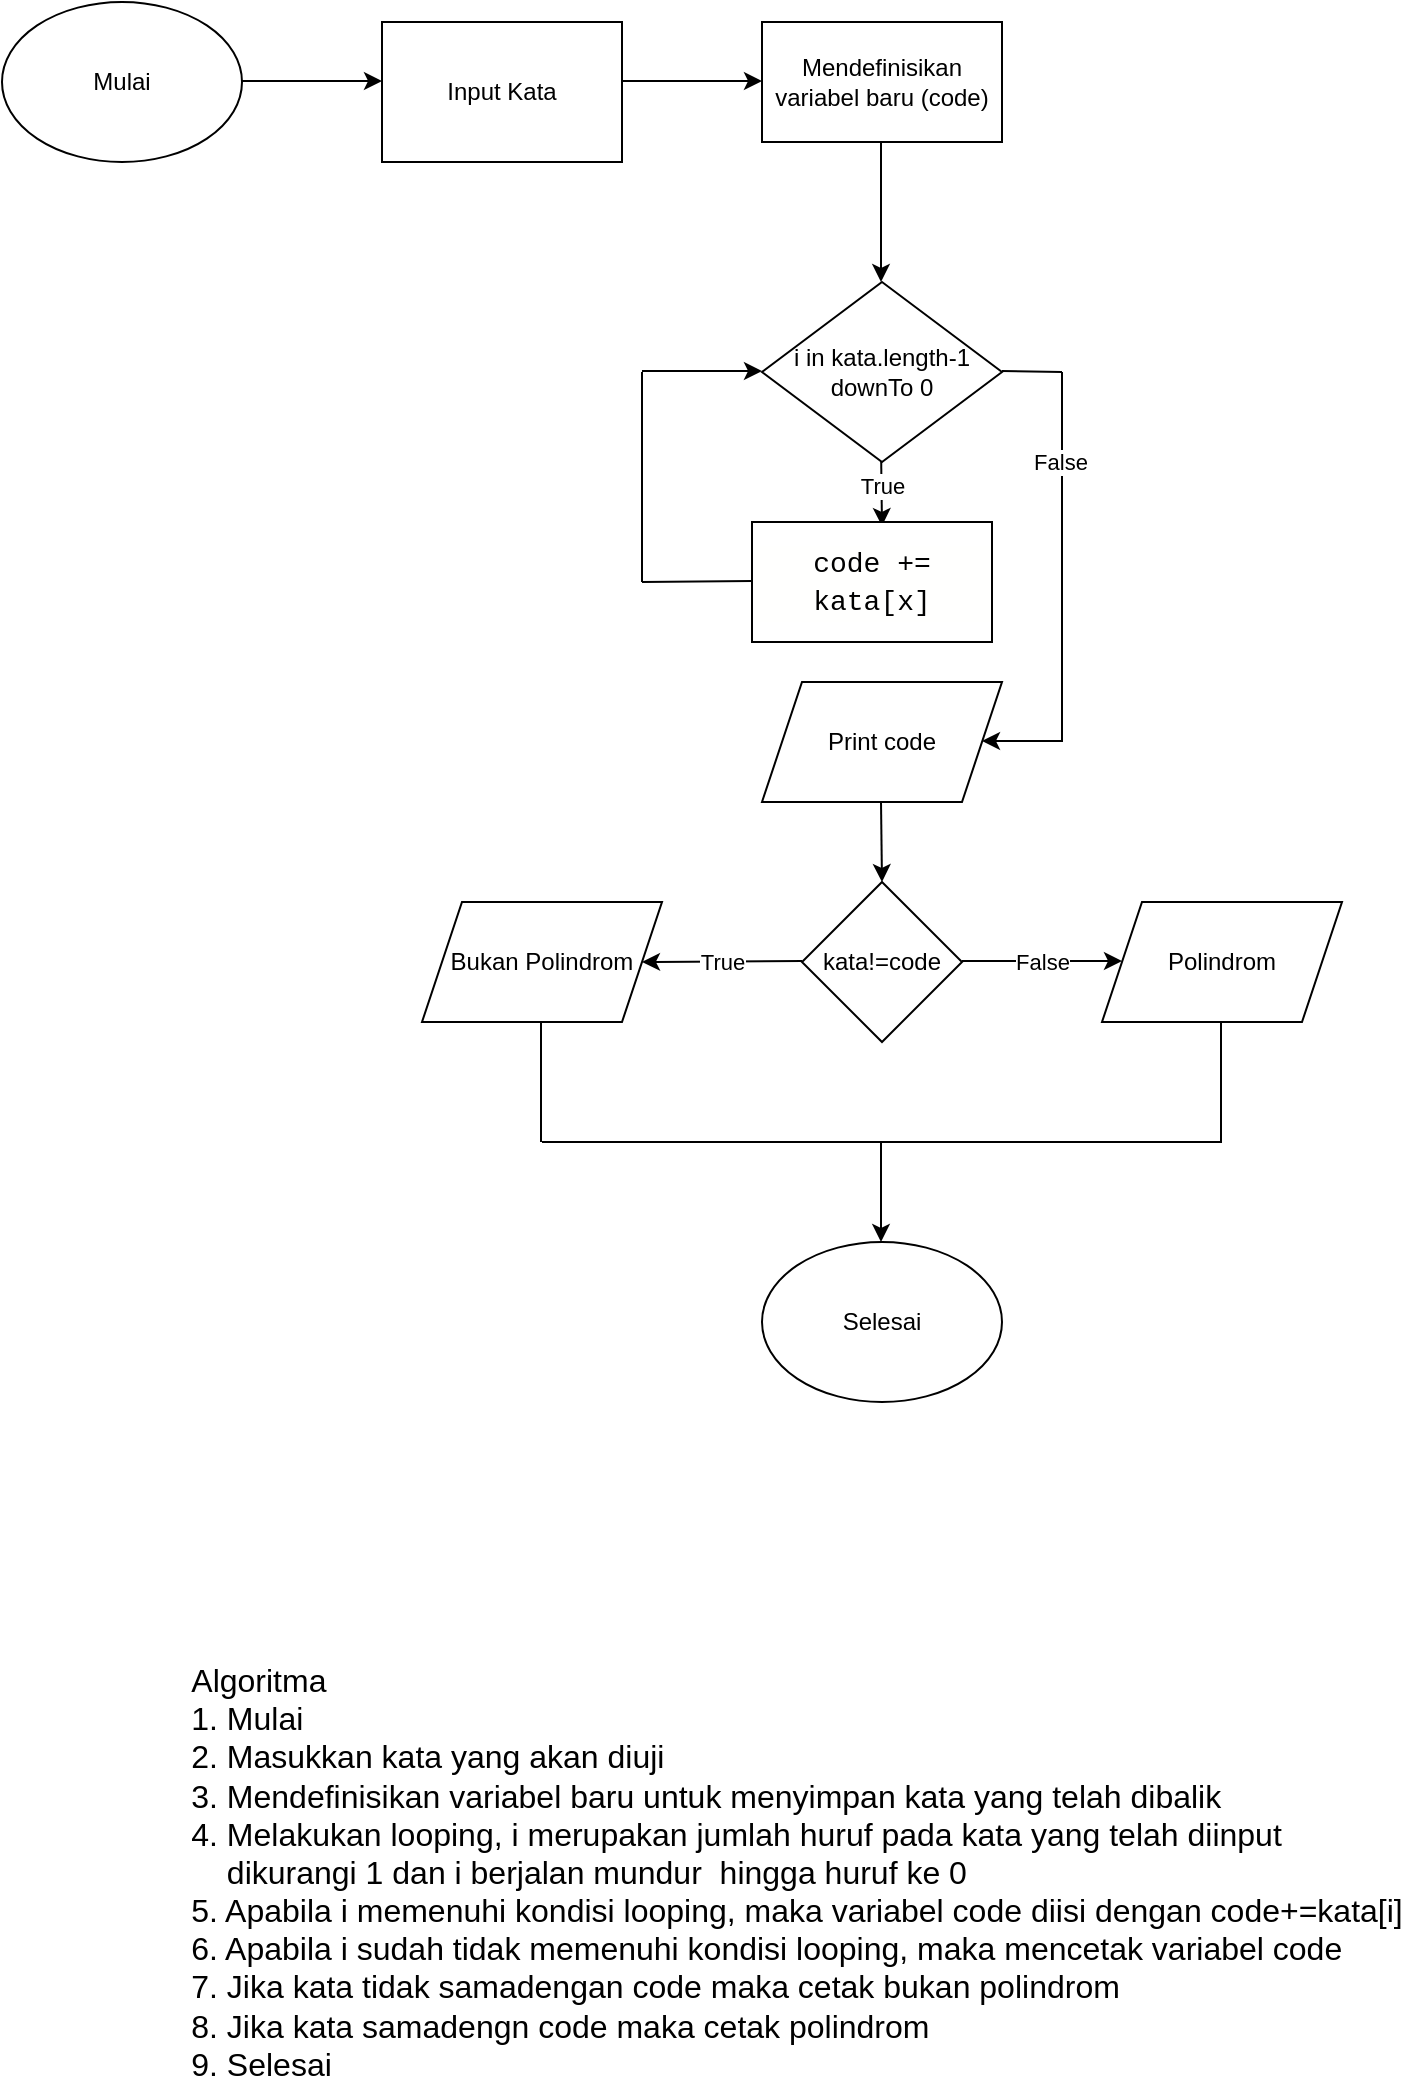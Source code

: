 <mxfile version="13.5.7" type="device" pages="2"><diagram id="C5RBs43oDa-KdzZeNtuy" name="Page-1"><mxGraphModel dx="852" dy="494" grid="1" gridSize="10" guides="1" tooltips="1" connect="1" arrows="1" fold="1" page="1" pageScale="1" pageWidth="827" pageHeight="1169" math="0" shadow="0"><root><mxCell id="WIyWlLk6GJQsqaUBKTNV-0"/><mxCell id="WIyWlLk6GJQsqaUBKTNV-1" parent="WIyWlLk6GJQsqaUBKTNV-0"/><mxCell id="gSjw4nO8g7PbrFcOp4WZ-0" value="Mulai" style="ellipse;whiteSpace=wrap;html=1;" parent="WIyWlLk6GJQsqaUBKTNV-1" vertex="1"><mxGeometry x="50" y="30" width="120" height="80" as="geometry"/></mxCell><mxCell id="gSjw4nO8g7PbrFcOp4WZ-2" value="" style="endArrow=classic;html=1;" parent="WIyWlLk6GJQsqaUBKTNV-1" edge="1"><mxGeometry width="50" height="50" relative="1" as="geometry"><mxPoint x="170" y="69.5" as="sourcePoint"/><mxPoint x="240" y="69.5" as="targetPoint"/></mxGeometry></mxCell><mxCell id="gSjw4nO8g7PbrFcOp4WZ-3" value="Input Kata" style="rounded=0;whiteSpace=wrap;html=1;" parent="WIyWlLk6GJQsqaUBKTNV-1" vertex="1"><mxGeometry x="240" y="40" width="120" height="70" as="geometry"/></mxCell><mxCell id="gSjw4nO8g7PbrFcOp4WZ-4" value="" style="endArrow=classic;html=1;" parent="WIyWlLk6GJQsqaUBKTNV-1" edge="1"><mxGeometry width="50" height="50" relative="1" as="geometry"><mxPoint x="360" y="69.5" as="sourcePoint"/><mxPoint x="430" y="69.5" as="targetPoint"/></mxGeometry></mxCell><mxCell id="gSjw4nO8g7PbrFcOp4WZ-5" value="Mendefinisikan variabel baru (code)" style="rounded=0;whiteSpace=wrap;html=1;" parent="WIyWlLk6GJQsqaUBKTNV-1" vertex="1"><mxGeometry x="430" y="40" width="120" height="60" as="geometry"/></mxCell><mxCell id="gSjw4nO8g7PbrFcOp4WZ-6" value="" style="endArrow=classic;html=1;" parent="WIyWlLk6GJQsqaUBKTNV-1" edge="1"><mxGeometry width="50" height="50" relative="1" as="geometry"><mxPoint x="489.5" y="100" as="sourcePoint"/><mxPoint x="489.5" y="170" as="targetPoint"/></mxGeometry></mxCell><mxCell id="AsL4BmDlJUZQ9zShxBzs-1" value="True" style="endArrow=classic;html=1;" parent="WIyWlLk6GJQsqaUBKTNV-1" edge="1"><mxGeometry width="50" height="50" relative="1" as="geometry"><mxPoint x="489.5" y="252" as="sourcePoint"/><mxPoint x="490" y="292" as="targetPoint"/></mxGeometry></mxCell><mxCell id="AsL4BmDlJUZQ9zShxBzs-2" value="&#10;&#10;&lt;div style=&quot;color: rgb(0, 0, 0); background-color: rgb(255, 255, 254); font-family: consolas, &amp;quot;courier new&amp;quot;, monospace; font-weight: normal; font-size: 14px; line-height: 19px;&quot;&gt;&lt;div&gt;&lt;span style=&quot;color: #000000&quot;&gt;code += kata[x]&lt;/span&gt;&lt;/div&gt;&lt;/div&gt;&#10;&#10;" style="rounded=0;whiteSpace=wrap;html=1;" parent="WIyWlLk6GJQsqaUBKTNV-1" vertex="1"><mxGeometry x="425" y="290" width="120" height="60" as="geometry"/></mxCell><mxCell id="AsL4BmDlJUZQ9zShxBzs-5" value="&lt;span&gt;Print code&lt;/span&gt;" style="shape=parallelogram;perimeter=parallelogramPerimeter;whiteSpace=wrap;html=1;fixedSize=1;" parent="WIyWlLk6GJQsqaUBKTNV-1" vertex="1"><mxGeometry x="430" y="370" width="120" height="60" as="geometry"/></mxCell><mxCell id="AsL4BmDlJUZQ9zShxBzs-6" value="" style="endArrow=classic;html=1;" parent="WIyWlLk6GJQsqaUBKTNV-1" edge="1"><mxGeometry width="50" height="50" relative="1" as="geometry"><mxPoint x="489.5" y="430" as="sourcePoint"/><mxPoint x="490" y="470" as="targetPoint"/></mxGeometry></mxCell><mxCell id="AsL4BmDlJUZQ9zShxBzs-7" value="kata!=code" style="rhombus;whiteSpace=wrap;html=1;" parent="WIyWlLk6GJQsqaUBKTNV-1" vertex="1"><mxGeometry x="450" y="470" width="80" height="80" as="geometry"/></mxCell><mxCell id="AsL4BmDlJUZQ9zShxBzs-8" value="True" style="endArrow=classic;html=1;" parent="WIyWlLk6GJQsqaUBKTNV-1" edge="1"><mxGeometry width="50" height="50" relative="1" as="geometry"><mxPoint x="450" y="509.5" as="sourcePoint"/><mxPoint x="370" y="510" as="targetPoint"/></mxGeometry></mxCell><mxCell id="AsL4BmDlJUZQ9zShxBzs-9" value="False" style="endArrow=classic;html=1;" parent="WIyWlLk6GJQsqaUBKTNV-1" edge="1"><mxGeometry width="50" height="50" relative="1" as="geometry"><mxPoint x="530" y="509.5" as="sourcePoint"/><mxPoint x="610" y="509.5" as="targetPoint"/></mxGeometry></mxCell><mxCell id="AsL4BmDlJUZQ9zShxBzs-10" value="Bukan Polindrom" style="shape=parallelogram;perimeter=parallelogramPerimeter;whiteSpace=wrap;html=1;fixedSize=1;" parent="WIyWlLk6GJQsqaUBKTNV-1" vertex="1"><mxGeometry x="260" y="480" width="120" height="60" as="geometry"/></mxCell><mxCell id="AsL4BmDlJUZQ9zShxBzs-11" value="Polindrom" style="shape=parallelogram;perimeter=parallelogramPerimeter;whiteSpace=wrap;html=1;fixedSize=1;" parent="WIyWlLk6GJQsqaUBKTNV-1" vertex="1"><mxGeometry x="600" y="480" width="120" height="60" as="geometry"/></mxCell><mxCell id="AsL4BmDlJUZQ9zShxBzs-12" value="" style="endArrow=none;html=1;" parent="WIyWlLk6GJQsqaUBKTNV-1" edge="1"><mxGeometry width="50" height="50" relative="1" as="geometry"><mxPoint x="319.5" y="600" as="sourcePoint"/><mxPoint x="319.5" y="540" as="targetPoint"/></mxGeometry></mxCell><mxCell id="AsL4BmDlJUZQ9zShxBzs-13" value="" style="endArrow=none;html=1;" parent="WIyWlLk6GJQsqaUBKTNV-1" edge="1"><mxGeometry width="50" height="50" relative="1" as="geometry"><mxPoint x="659.5" y="600" as="sourcePoint"/><mxPoint x="659.5" y="540" as="targetPoint"/></mxGeometry></mxCell><mxCell id="AsL4BmDlJUZQ9zShxBzs-14" value="" style="endArrow=none;html=1;" parent="WIyWlLk6GJQsqaUBKTNV-1" edge="1"><mxGeometry width="50" height="50" relative="1" as="geometry"><mxPoint x="320" y="600" as="sourcePoint"/><mxPoint x="660" y="600" as="targetPoint"/></mxGeometry></mxCell><mxCell id="AsL4BmDlJUZQ9zShxBzs-15" value="" style="endArrow=classic;html=1;" parent="WIyWlLk6GJQsqaUBKTNV-1" edge="1"><mxGeometry width="50" height="50" relative="1" as="geometry"><mxPoint x="489.5" y="600" as="sourcePoint"/><mxPoint x="489.5" y="650" as="targetPoint"/></mxGeometry></mxCell><mxCell id="AsL4BmDlJUZQ9zShxBzs-16" value="Selesai" style="ellipse;whiteSpace=wrap;html=1;" parent="WIyWlLk6GJQsqaUBKTNV-1" vertex="1"><mxGeometry x="430" y="650" width="120" height="80" as="geometry"/></mxCell><mxCell id="AsL4BmDlJUZQ9zShxBzs-17" value="&lt;div style=&quot;text-align: left&quot;&gt;&lt;span style=&quot;font-size: 16px&quot;&gt;Algoritma&lt;/span&gt;&lt;/div&gt;&lt;font style=&quot;font-size: 16px&quot;&gt;&lt;div style=&quot;text-align: left&quot;&gt;&lt;span&gt;1. Mulai&lt;/span&gt;&lt;/div&gt;&lt;div style=&quot;text-align: left&quot;&gt;&lt;span&gt;2. Masukkan kata yang akan diuji&lt;/span&gt;&lt;/div&gt;&lt;div style=&quot;text-align: left&quot;&gt;&lt;span&gt;3. Mendefinisikan variabel baru untuk menyimpan kata yang telah dibalik&lt;/span&gt;&lt;/div&gt;&lt;div style=&quot;text-align: left&quot;&gt;&lt;span&gt;4. Melakukan looping, i merupakan jumlah huruf pada kata yang telah diinput&lt;/span&gt;&lt;/div&gt;&lt;div style=&quot;text-align: left&quot;&gt;&lt;span&gt;&amp;nbsp; &amp;nbsp; dikurangi 1 dan i berjalan mundur&amp;nbsp; hingga huruf ke 0&lt;/span&gt;&lt;/div&gt;&lt;div style=&quot;text-align: left&quot;&gt;&lt;span&gt;5. Apabila i memenuhi kondisi looping, maka variabel code diisi dengan code+=kata[i]&lt;/span&gt;&lt;/div&gt;&lt;div style=&quot;text-align: left&quot;&gt;&lt;span&gt;6. Apabila i sudah tidak memenuhi kondisi looping, maka mencetak variabel code&lt;/span&gt;&lt;/div&gt;&lt;div style=&quot;text-align: left&quot;&gt;&lt;span&gt;7. Jika kata tidak samadengan code maka cetak bukan polindrom&lt;/span&gt;&lt;/div&gt;&lt;div style=&quot;text-align: left&quot;&gt;&lt;span&gt;8. Jika kata samadengn code maka cetak polindrom&lt;/span&gt;&lt;/div&gt;&lt;div style=&quot;text-align: left&quot;&gt;&lt;span&gt;9. Selesai&lt;/span&gt;&lt;/div&gt;&lt;/font&gt;" style="text;html=1;align=center;verticalAlign=middle;resizable=0;points=[];autosize=1;" parent="WIyWlLk6GJQsqaUBKTNV-1" vertex="1"><mxGeometry x="137" y="885" width="620" height="160" as="geometry"/></mxCell><mxCell id="AsL4BmDlJUZQ9zShxBzs-18" value="&lt;span&gt;i in kata.length-1 downTo 0&lt;/span&gt;" style="rhombus;whiteSpace=wrap;html=1;" parent="WIyWlLk6GJQsqaUBKTNV-1" vertex="1"><mxGeometry x="430" y="170" width="120" height="90" as="geometry"/></mxCell><mxCell id="AsL4BmDlJUZQ9zShxBzs-20" value="" style="endArrow=none;html=1;" parent="WIyWlLk6GJQsqaUBKTNV-1" edge="1"><mxGeometry width="50" height="50" relative="1" as="geometry"><mxPoint x="370" y="320" as="sourcePoint"/><mxPoint x="425" y="319.5" as="targetPoint"/></mxGeometry></mxCell><mxCell id="AsL4BmDlJUZQ9zShxBzs-21" value="" style="endArrow=none;html=1;" parent="WIyWlLk6GJQsqaUBKTNV-1" edge="1"><mxGeometry width="50" height="50" relative="1" as="geometry"><mxPoint x="370" y="320" as="sourcePoint"/><mxPoint x="370" y="215" as="targetPoint"/></mxGeometry></mxCell><mxCell id="AsL4BmDlJUZQ9zShxBzs-22" value="" style="endArrow=classic;html=1;" parent="WIyWlLk6GJQsqaUBKTNV-1" edge="1"><mxGeometry width="50" height="50" relative="1" as="geometry"><mxPoint x="370" y="214.5" as="sourcePoint"/><mxPoint x="430" y="214.5" as="targetPoint"/></mxGeometry></mxCell><mxCell id="AsL4BmDlJUZQ9zShxBzs-23" value="" style="endArrow=classic;html=1;" parent="WIyWlLk6GJQsqaUBKTNV-1" edge="1"><mxGeometry width="50" height="50" relative="1" as="geometry"><mxPoint x="580" y="399.5" as="sourcePoint"/><mxPoint x="540" y="399.5" as="targetPoint"/></mxGeometry></mxCell><mxCell id="AsL4BmDlJUZQ9zShxBzs-24" value="" style="endArrow=none;html=1;" parent="WIyWlLk6GJQsqaUBKTNV-1" edge="1"><mxGeometry width="50" height="50" relative="1" as="geometry"><mxPoint x="580" y="400" as="sourcePoint"/><mxPoint x="580" y="215" as="targetPoint"/></mxGeometry></mxCell><mxCell id="AsL4BmDlJUZQ9zShxBzs-26" value="False" style="edgeLabel;html=1;align=center;verticalAlign=middle;resizable=0;points=[];" parent="AsL4BmDlJUZQ9zShxBzs-24" vertex="1" connectable="0"><mxGeometry x="0.513" y="1" relative="1" as="geometry"><mxPoint as="offset"/></mxGeometry></mxCell><mxCell id="AsL4BmDlJUZQ9zShxBzs-25" value="" style="endArrow=none;html=1;" parent="WIyWlLk6GJQsqaUBKTNV-1" edge="1"><mxGeometry width="50" height="50" relative="1" as="geometry"><mxPoint x="550" y="214.5" as="sourcePoint"/><mxPoint x="580" y="215" as="targetPoint"/></mxGeometry></mxCell></root></mxGraphModel></diagram><diagram id="2s_0jg4EHs8R0FjTaiC4" name="Page-2"><mxGraphModel dx="852" dy="494" grid="1" gridSize="10" guides="1" tooltips="1" connect="1" arrows="1" fold="1" page="1" pageScale="1" pageWidth="850" pageHeight="1100" math="0" shadow="0"><root><mxCell id="iYH_LQO03ZGULgqz-yOC-0"/><mxCell id="iYH_LQO03ZGULgqz-yOC-1" parent="iYH_LQO03ZGULgqz-yOC-0"/></root></mxGraphModel></diagram></mxfile>